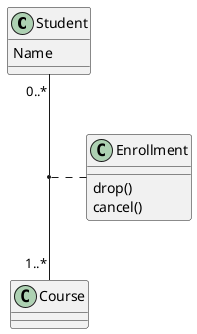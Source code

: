 {
  "sha1": "p7l1tq44cabnk5i79nsjwdu92n53q8a",
  "insertion": {
    "when": "2024-06-04T17:28:40.768Z",
    "url": "https://github.com/plantuml/plantuml/issues/185",
    "user": "plantuml@gmail.com"
  }
}
@startuml
set namespaceSeparator none

class Student {
  Name
}
Student "0..*" -- "1..*" Course
(Student, Course) . Enrollment

class Enrollment {
  drop()
  cancel()
}
@enduml
